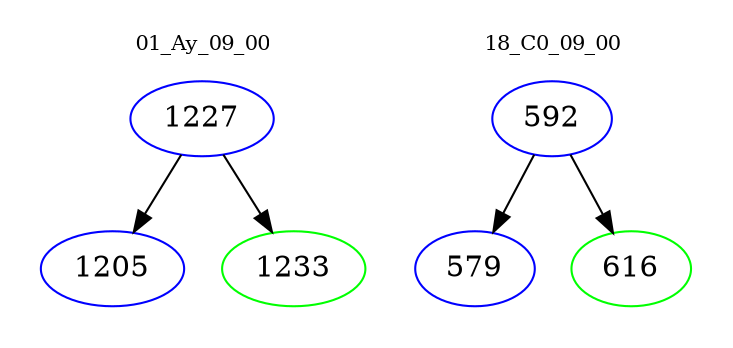 digraph{
subgraph cluster_0 {
color = white
label = "01_Ay_09_00";
fontsize=10;
T0_1227 [label="1227", color="blue"]
T0_1227 -> T0_1205 [color="black"]
T0_1205 [label="1205", color="blue"]
T0_1227 -> T0_1233 [color="black"]
T0_1233 [label="1233", color="green"]
}
subgraph cluster_1 {
color = white
label = "18_C0_09_00";
fontsize=10;
T1_592 [label="592", color="blue"]
T1_592 -> T1_579 [color="black"]
T1_579 [label="579", color="blue"]
T1_592 -> T1_616 [color="black"]
T1_616 [label="616", color="green"]
}
}
